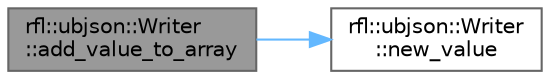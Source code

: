 digraph "rfl::ubjson::Writer::add_value_to_array"
{
 // LATEX_PDF_SIZE
  bgcolor="transparent";
  edge [fontname=Helvetica,fontsize=10,labelfontname=Helvetica,labelfontsize=10];
  node [fontname=Helvetica,fontsize=10,shape=box,height=0.2,width=0.4];
  rankdir="LR";
  Node1 [id="Node000001",label="rfl::ubjson::Writer\l::add_value_to_array",height=0.2,width=0.4,color="gray40", fillcolor="grey60", style="filled", fontcolor="black",tooltip=" "];
  Node1 -> Node2 [id="edge2_Node000001_Node000002",color="steelblue1",style="solid",tooltip=" "];
  Node2 [id="Node000002",label="rfl::ubjson::Writer\l::new_value",height=0.2,width=0.4,color="grey40", fillcolor="white", style="filled",URL="$classrfl_1_1ubjson_1_1_writer.html#a08c41a4dbb7394a017ecbd9bbc38012b",tooltip=" "];
}
